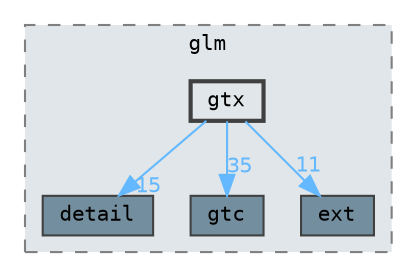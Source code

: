 digraph "C:/Users/s239074/Documents/ogl_renderer/thirdparty/glm/gtx"
{
 // LATEX_PDF_SIZE
  bgcolor="transparent";
  edge [fontname=Terminal,fontsize=10,labelfontname=Helvetica,labelfontsize=10];
  node [fontname=Terminal,fontsize=10,shape=box,height=0.2,width=0.4];
  compound=true
  subgraph clusterdir_799a97583de5de6f52952a140c0046c8 {
    graph [ bgcolor="#e0e6e9", pencolor="grey50", label="glm", fontname=Terminal,fontsize=10 style="filled,dashed", URL="dir_799a97583de5de6f52952a140c0046c8.html",tooltip=""]
  dir_420d361cac2b208f4d47e7900e4a3503 [label="detail", fillcolor="#738e9e", color="grey25", style="filled", URL="dir_420d361cac2b208f4d47e7900e4a3503.html",tooltip=""];
  dir_dfd3bf86aa9ac2cfc775a020bbc3005b [label="gtc", fillcolor="#738e9e", color="grey25", style="filled", URL="dir_dfd3bf86aa9ac2cfc775a020bbc3005b.html",tooltip=""];
  dir_64a910161e75a4ca3376ff45e3482a96 [label="ext", fillcolor="#738e9e", color="grey25", style="filled", URL="dir_64a910161e75a4ca3376ff45e3482a96.html",tooltip=""];
  dir_53cdc70e417d1184a2f3e4f1c349e9c0 [label="gtx", fillcolor="#e0e6e9", color="grey25", style="filled,bold", URL="dir_53cdc70e417d1184a2f3e4f1c349e9c0.html",tooltip=""];
  }
  dir_53cdc70e417d1184a2f3e4f1c349e9c0->dir_420d361cac2b208f4d47e7900e4a3503 [headlabel="15", labeldistance=1.5 headhref="dir_000028_000021.html" color="steelblue1" fontcolor="steelblue1"];
  dir_53cdc70e417d1184a2f3e4f1c349e9c0->dir_64a910161e75a4ca3376ff45e3482a96 [headlabel="11", labeldistance=1.5 headhref="dir_000028_000023.html" color="steelblue1" fontcolor="steelblue1"];
  dir_53cdc70e417d1184a2f3e4f1c349e9c0->dir_dfd3bf86aa9ac2cfc775a020bbc3005b [headlabel="35", labeldistance=1.5 headhref="dir_000028_000027.html" color="steelblue1" fontcolor="steelblue1"];
}

